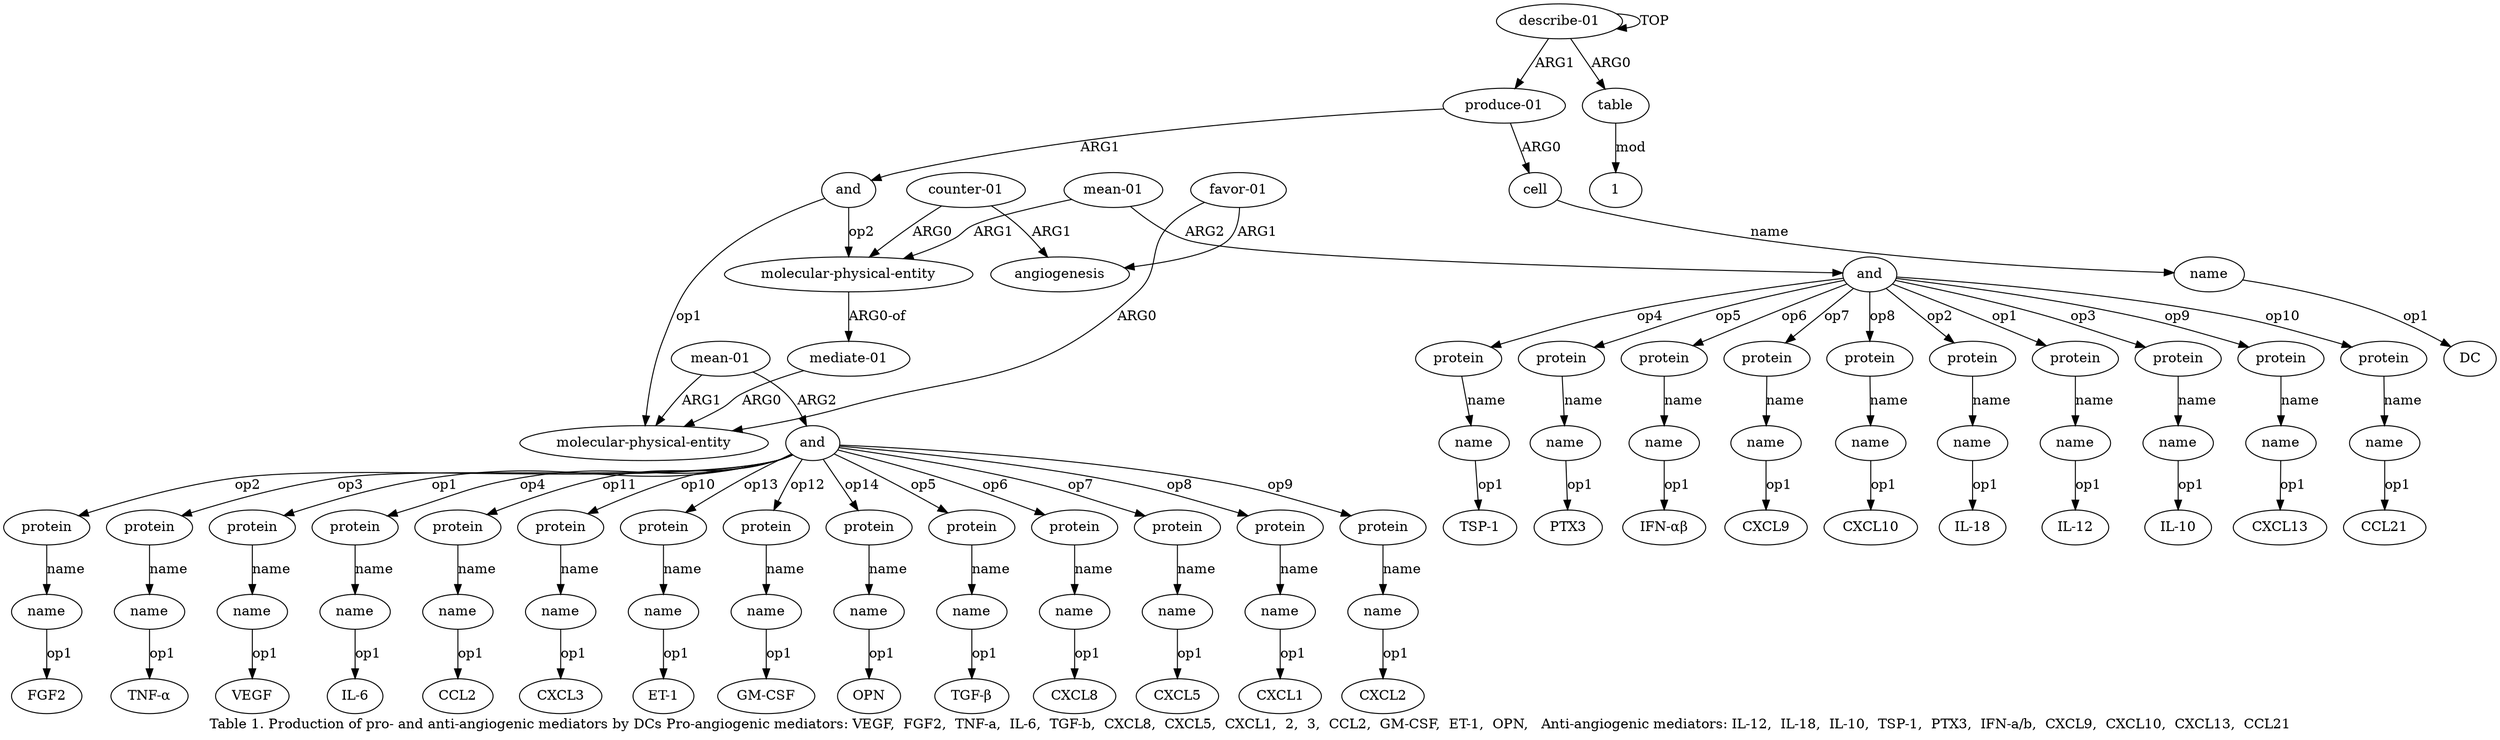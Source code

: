 digraph  {
	graph [label="Table 1. Production of pro- and anti-angiogenic mediators by DCs Pro-angiogenic mediators: VEGF,  FGF2,  TNF-a,  IL-6,  TGF-b,  \
CXCL8,  CXCL5,  CXCL1,  2,  3,  CCL2,  GM-CSF,  ET-1,  OPN,   Anti-angiogenic mediators: IL-12,  IL-18,  IL-10,  TSP-1,  PTX3,  \
IFN-a/b,  CXCL9,  CXCL10,  CXCL13,  CCL21"];
	node [label="\N"];
	"a4 DC"	 [color=black,
		gold_ind=-1,
		gold_label=DC,
		label=DC,
		test_ind=-1,
		test_label=DC];
	"a49 IL-10"	 [color=black,
		gold_ind=-1,
		gold_label="IL-10",
		label="IL-10",
		test_ind=-1,
		test_label="IL-10"];
	"a47 IL-18"	 [color=black,
		gold_ind=-1,
		gold_label="IL-18",
		label="IL-18",
		test_ind=-1,
		test_label="IL-18"];
	"a1 1"	 [color=black,
		gold_ind=-1,
		gold_label=1,
		label=1,
		test_ind=-1,
		test_label=1];
	"a21 TGF-β"	 [color=black,
		gold_ind=-1,
		gold_label="TGF-β",
		label="TGF-β",
		test_ind=-1,
		test_label="TGF-β"];
	"a51 TSP-1"	 [color=black,
		gold_ind=-1,
		gold_label="TSP-1",
		label="TSP-1",
		test_ind=-1,
		test_label="TSP-1"];
	"a25 CXCL5"	 [color=black,
		gold_ind=-1,
		gold_label=CXCL5,
		label=CXCL5,
		test_ind=-1,
		test_label=CXCL5];
	"a35 GM-CSF"	 [color=black,
		gold_ind=-1,
		gold_label="GM-CSF",
		label="GM-CSF",
		test_ind=-1,
		test_label="GM-CSF"];
	a60	 [color=black,
		gold_ind=60,
		gold_label=protein,
		label=protein,
		test_ind=60,
		test_label=protein];
	a61	 [color=black,
		gold_ind=61,
		gold_label=name,
		label=name,
		test_ind=61,
		test_label=name];
	a60 -> a61 [key=0,
	color=black,
	gold_label=name,
	label=name,
	test_label=name];
"a61 CXCL13" [color=black,
	gold_ind=-1,
	gold_label=CXCL13,
	label=CXCL13,
	test_ind=-1,
	test_label=CXCL13];
a61 -> "a61 CXCL13" [key=0,
color=black,
gold_label=op1,
label=op1,
test_label=op1];
a62 [color=black,
gold_ind=62,
gold_label=protein,
label=protein,
test_ind=62,
test_label=protein];
a63 [color=black,
gold_ind=63,
gold_label=name,
label=name,
test_ind=63,
test_label=name];
a62 -> a63 [key=0,
color=black,
gold_label=name,
label=name,
test_label=name];
"a63 CCL21" [color=black,
gold_ind=-1,
gold_label=CCL21,
label=CCL21,
test_ind=-1,
test_label=CCL21];
a63 -> "a63 CCL21" [key=0,
color=black,
gold_label=op1,
label=op1,
test_label=op1];
"a27 CXCL1" [color=black,
gold_ind=-1,
gold_label=CXCL1,
label=CXCL1,
test_ind=-1,
test_label=CXCL1];
"a53 PTX3" [color=black,
gold_ind=-1,
gold_label=PTX3,
label=PTX3,
test_ind=-1,
test_label=PTX3];
"a55 IFN-αβ" [color=black,
gold_ind=-1,
gold_label="IFN-αβ",
label="IFN-αβ",
test_ind=-1,
test_label="IFN-αβ"];
"a57 CXCL9" [color=black,
gold_ind=-1,
gold_label=CXCL9,
label=CXCL9,
test_ind=-1,
test_label=CXCL9];
"a37 ET-1" [color=black,
gold_ind=-1,
gold_label="ET-1",
label="ET-1",
test_ind=-1,
test_label="ET-1"];
"a39 OPN" [color=black,
gold_ind=-1,
gold_label=OPN,
label=OPN,
test_ind=-1,
test_label=OPN];
"a15 FGF2" [color=black,
gold_ind=-1,
gold_label=FGF2,
label=FGF2,
test_ind=-1,
test_label=FGF2];
"a19 IL-6" [color=black,
gold_ind=-1,
gold_label="IL-6",
label="IL-6",
test_ind=-1,
test_label="IL-6"];
"a23 CXCL8" [color=black,
gold_ind=-1,
gold_label=CXCL8,
label=CXCL8,
test_ind=-1,
test_label=CXCL8];
a51 [color=black,
gold_ind=51,
gold_label=name,
label=name,
test_ind=51,
test_label=name];
a51 -> "a51 TSP-1" [key=0,
color=black,
gold_label=op1,
label=op1,
test_label=op1];
"a45 IL-12" [color=black,
gold_ind=-1,
gold_label="IL-12",
label="IL-12",
test_ind=-1,
test_label="IL-12"];
a50 [color=black,
gold_ind=50,
gold_label=protein,
label=protein,
test_ind=50,
test_label=protein];
a50 -> a51 [key=0,
color=black,
gold_label=name,
label=name,
test_label=name];
a53 [color=black,
gold_ind=53,
gold_label=name,
label=name,
test_ind=53,
test_label=name];
a53 -> "a53 PTX3" [key=0,
color=black,
gold_label=op1,
label=op1,
test_label=op1];
a52 [color=black,
gold_ind=52,
gold_label=protein,
label=protein,
test_ind=52,
test_label=protein];
a52 -> a53 [key=0,
color=black,
gold_label=name,
label=name,
test_label=name];
a55 [color=black,
gold_ind=55,
gold_label=name,
label=name,
test_ind=55,
test_label=name];
a55 -> "a55 IFN-αβ" [key=0,
color=black,
gold_label=op1,
label=op1,
test_label=op1];
a54 [color=black,
gold_ind=54,
gold_label=protein,
label=protein,
test_ind=54,
test_label=protein];
a54 -> a55 [key=0,
color=black,
gold_label=name,
label=name,
test_label=name];
a57 [color=black,
gold_ind=57,
gold_label=name,
label=name,
test_ind=57,
test_label=name];
a57 -> "a57 CXCL9" [key=0,
color=black,
gold_label=op1,
label=op1,
test_label=op1];
a56 [color=black,
gold_ind=56,
gold_label=protein,
label=protein,
test_ind=56,
test_label=protein];
a56 -> a57 [key=0,
color=black,
gold_label=name,
label=name,
test_label=name];
a59 [color=black,
gold_ind=59,
gold_label=name,
label=name,
test_ind=59,
test_label=name];
"a59 CXCL10" [color=black,
gold_ind=-1,
gold_label=CXCL10,
label=CXCL10,
test_ind=-1,
test_label=CXCL10];
a59 -> "a59 CXCL10" [key=0,
color=black,
gold_label=op1,
label=op1,
test_label=op1];
a58 [color=black,
gold_ind=58,
gold_label=protein,
label=protein,
test_ind=58,
test_label=protein];
a58 -> a59 [key=0,
color=black,
gold_label=name,
label=name,
test_label=name];
"a13 VEGF" [color=black,
gold_ind=-1,
gold_label=VEGF,
label=VEGF,
test_ind=-1,
test_label=VEGF];
a33 [color=black,
gold_ind=33,
gold_label=name,
label=name,
test_ind=33,
test_label=name];
"a33 CCL2" [color=black,
gold_ind=-1,
gold_label=CCL2,
label=CCL2,
test_ind=-1,
test_label=CCL2];
a33 -> "a33 CCL2" [key=0,
color=black,
gold_label=op1,
label=op1,
test_label=op1];
a32 [color=black,
gold_ind=32,
gold_label=protein,
label=protein,
test_ind=32,
test_label=protein];
a32 -> a33 [key=0,
color=black,
gold_label=name,
label=name,
test_label=name];
a31 [color=black,
gold_ind=31,
gold_label=name,
label=name,
test_ind=31,
test_label=name];
"a31 CXCL3" [color=black,
gold_ind=-1,
gold_label=CXCL3,
label=CXCL3,
test_ind=-1,
test_label=CXCL3];
a31 -> "a31 CXCL3" [key=0,
color=black,
gold_label=op1,
label=op1,
test_label=op1];
a30 [color=black,
gold_ind=30,
gold_label=protein,
label=protein,
test_ind=30,
test_label=protein];
a30 -> a31 [key=0,
color=black,
gold_label=name,
label=name,
test_label=name];
a37 [color=black,
gold_ind=37,
gold_label=name,
label=name,
test_ind=37,
test_label=name];
a37 -> "a37 ET-1" [key=0,
color=black,
gold_label=op1,
label=op1,
test_label=op1];
a36 [color=black,
gold_ind=36,
gold_label=protein,
label=protein,
test_ind=36,
test_label=protein];
a36 -> a37 [key=0,
color=black,
gold_label=name,
label=name,
test_label=name];
"a17 TNF-α" [color=black,
gold_ind=-1,
gold_label="TNF-α",
label="TNF-α",
test_ind=-1,
test_label="TNF-α"];
a34 [color=black,
gold_ind=34,
gold_label=protein,
label=protein,
test_ind=34,
test_label=protein];
a35 [color=black,
gold_ind=35,
gold_label=name,
label=name,
test_ind=35,
test_label=name];
a34 -> a35 [key=0,
color=black,
gold_label=name,
label=name,
test_label=name];
a39 [color=black,
gold_ind=39,
gold_label=name,
label=name,
test_ind=39,
test_label=name];
a39 -> "a39 OPN" [key=0,
color=black,
gold_label=op1,
label=op1,
test_label=op1];
a38 [color=black,
gold_ind=38,
gold_label=protein,
label=protein,
test_ind=38,
test_label=protein];
a38 -> a39 [key=0,
color=black,
gold_label=name,
label=name,
test_label=name];
a46 [color=black,
gold_ind=46,
gold_label=protein,
label=protein,
test_ind=46,
test_label=protein];
a47 [color=black,
gold_ind=47,
gold_label=name,
label=name,
test_ind=47,
test_label=name];
a46 -> a47 [key=0,
color=black,
gold_label=name,
label=name,
test_label=name];
a47 -> "a47 IL-18" [key=0,
color=black,
gold_label=op1,
label=op1,
test_label=op1];
a44 [color=black,
gold_ind=44,
gold_label=protein,
label=protein,
test_ind=44,
test_label=protein];
a45 [color=black,
gold_ind=45,
gold_label=name,
label=name,
test_ind=45,
test_label=name];
a44 -> a45 [key=0,
color=black,
gold_label=name,
label=name,
test_label=name];
a45 -> "a45 IL-12" [key=0,
color=black,
gold_label=op1,
label=op1,
test_label=op1];
a42 [color=black,
gold_ind=42,
gold_label="mean-01",
label="mean-01",
test_ind=42,
test_label="mean-01"];
a43 [color=black,
gold_ind=43,
gold_label=and,
label=and,
test_ind=43,
test_label=and];
a42 -> a43 [key=0,
color=black,
gold_label=ARG2,
label=ARG2,
test_label=ARG2];
a40 [color=black,
gold_ind=40,
gold_label="molecular-physical-entity",
label="molecular-physical-entity",
test_ind=40,
test_label="molecular-physical-entity"];
a42 -> a40 [key=0,
color=black,
gold_label=ARG1,
label=ARG1,
test_label=ARG1];
a43 -> a60 [key=0,
color=black,
gold_label=op9,
label=op9,
test_label=op9];
a43 -> a62 [key=0,
color=black,
gold_label=op10,
label=op10,
test_label=op10];
a43 -> a50 [key=0,
color=black,
gold_label=op4,
label=op4,
test_label=op4];
a43 -> a52 [key=0,
color=black,
gold_label=op5,
label=op5,
test_label=op5];
a43 -> a54 [key=0,
color=black,
gold_label=op6,
label=op6,
test_label=op6];
a43 -> a56 [key=0,
color=black,
gold_label=op7,
label=op7,
test_label=op7];
a43 -> a58 [key=0,
color=black,
gold_label=op8,
label=op8,
test_label=op8];
a43 -> a46 [key=0,
color=black,
gold_label=op2,
label=op2,
test_label=op2];
a43 -> a44 [key=0,
color=black,
gold_label=op1,
label=op1,
test_label=op1];
a48 [color=black,
gold_ind=48,
gold_label=protein,
label=protein,
test_ind=48,
test_label=protein];
a43 -> a48 [key=0,
color=black,
gold_label=op3,
label=op3,
test_label=op3];
a7 [color=black,
gold_ind=7,
gold_label="mediate-01",
label="mediate-01",
test_ind=7,
test_label="mediate-01"];
a40 -> a7 [key=0,
color=black,
gold_label="ARG0-of",
label="ARG0-of",
test_label="ARG0-of"];
a41 [color=black,
gold_ind=41,
gold_label="counter-01",
label="counter-01",
test_ind=41,
test_label="counter-01"];
a41 -> a40 [key=0,
color=black,
gold_label=ARG0,
label=ARG0,
test_label=ARG0];
a9 [color=black,
gold_ind=9,
gold_label=angiogenesis,
label=angiogenesis,
test_ind=9,
test_label=angiogenesis];
a41 -> a9 [key=0,
color=black,
gold_label=ARG1,
label=ARG1,
test_label=ARG1];
"a29 CXCL2" [color=black,
gold_ind=-1,
gold_label=CXCL2,
label=CXCL2,
test_ind=-1,
test_label=CXCL2];
a49 [color=black,
gold_ind=49,
gold_label=name,
label=name,
test_ind=49,
test_label=name];
a48 -> a49 [key=0,
color=black,
gold_label=name,
label=name,
test_label=name];
a49 -> "a49 IL-10" [key=0,
color=black,
gold_label=op1,
label=op1,
test_label=op1];
a20 [color=black,
gold_ind=20,
gold_label=protein,
label=protein,
test_ind=20,
test_label=protein];
a21 [color=black,
gold_ind=21,
gold_label=name,
label=name,
test_ind=21,
test_label=name];
a20 -> a21 [key=0,
color=black,
gold_label=name,
label=name,
test_label=name];
a21 -> "a21 TGF-β" [key=0,
color=black,
gold_label=op1,
label=op1,
test_label=op1];
a22 [color=black,
gold_ind=22,
gold_label=protein,
label=protein,
test_ind=22,
test_label=protein];
a23 [color=black,
gold_ind=23,
gold_label=name,
label=name,
test_ind=23,
test_label=name];
a22 -> a23 [key=0,
color=black,
gold_label=name,
label=name,
test_label=name];
a23 -> "a23 CXCL8" [key=0,
color=black,
gold_label=op1,
label=op1,
test_label=op1];
a24 [color=black,
gold_ind=24,
gold_label=protein,
label=protein,
test_ind=24,
test_label=protein];
a25 [color=black,
gold_ind=25,
gold_label=name,
label=name,
test_ind=25,
test_label=name];
a24 -> a25 [key=0,
color=black,
gold_label=name,
label=name,
test_label=name];
a25 -> "a25 CXCL5" [key=0,
color=black,
gold_label=op1,
label=op1,
test_label=op1];
a26 [color=black,
gold_ind=26,
gold_label=protein,
label=protein,
test_ind=26,
test_label=protein];
a27 [color=black,
gold_ind=27,
gold_label=name,
label=name,
test_ind=27,
test_label=name];
a26 -> a27 [key=0,
color=black,
gold_label=name,
label=name,
test_label=name];
a27 -> "a27 CXCL1" [key=0,
color=black,
gold_label=op1,
label=op1,
test_label=op1];
a28 [color=black,
gold_ind=28,
gold_label=protein,
label=protein,
test_ind=28,
test_label=protein];
a29 [color=black,
gold_ind=29,
gold_label=name,
label=name,
test_ind=29,
test_label=name];
a28 -> a29 [key=0,
color=black,
gold_label=name,
label=name,
test_label=name];
a29 -> "a29 CXCL2" [key=0,
color=black,
gold_label=op1,
label=op1,
test_label=op1];
a35 -> "a35 GM-CSF" [key=0,
color=black,
gold_label=op1,
label=op1,
test_label=op1];
a15 [color=black,
gold_ind=15,
gold_label=name,
label=name,
test_ind=15,
test_label=name];
a15 -> "a15 FGF2" [key=0,
color=black,
gold_label=op1,
label=op1,
test_label=op1];
a14 [color=black,
gold_ind=14,
gold_label=protein,
label=protein,
test_ind=14,
test_label=protein];
a14 -> a15 [key=0,
color=black,
gold_label=name,
label=name,
test_label=name];
a17 [color=black,
gold_ind=17,
gold_label=name,
label=name,
test_ind=17,
test_label=name];
a17 -> "a17 TNF-α" [key=0,
color=black,
gold_label=op1,
label=op1,
test_label=op1];
a16 [color=black,
gold_ind=16,
gold_label=protein,
label=protein,
test_ind=16,
test_label=protein];
a16 -> a17 [key=0,
color=black,
gold_label=name,
label=name,
test_label=name];
a11 [color=black,
gold_ind=11,
gold_label=and,
label=and,
test_ind=11,
test_label=and];
a11 -> a32 [key=0,
color=black,
gold_label=op11,
label=op11,
test_label=op11];
a11 -> a30 [key=0,
color=black,
gold_label=op10,
label=op10,
test_label=op10];
a11 -> a36 [key=0,
color=black,
gold_label=op13,
label=op13,
test_label=op13];
a11 -> a34 [key=0,
color=black,
gold_label=op12,
label=op12,
test_label=op12];
a11 -> a38 [key=0,
color=black,
gold_label=op14,
label=op14,
test_label=op14];
a11 -> a20 [key=0,
color=black,
gold_label=op5,
label=op5,
test_label=op5];
a11 -> a22 [key=0,
color=black,
gold_label=op6,
label=op6,
test_label=op6];
a11 -> a24 [key=0,
color=black,
gold_label=op7,
label=op7,
test_label=op7];
a11 -> a26 [key=0,
color=black,
gold_label=op8,
label=op8,
test_label=op8];
a11 -> a28 [key=0,
color=black,
gold_label=op9,
label=op9,
test_label=op9];
a11 -> a14 [key=0,
color=black,
gold_label=op2,
label=op2,
test_label=op2];
a11 -> a16 [key=0,
color=black,
gold_label=op3,
label=op3,
test_label=op3];
a12 [color=black,
gold_ind=12,
gold_label=protein,
label=protein,
test_ind=12,
test_label=protein];
a11 -> a12 [key=0,
color=black,
gold_label=op1,
label=op1,
test_label=op1];
a18 [color=black,
gold_ind=18,
gold_label=protein,
label=protein,
test_ind=18,
test_label=protein];
a11 -> a18 [key=0,
color=black,
gold_label=op4,
label=op4,
test_label=op4];
a10 [color=black,
gold_ind=10,
gold_label="mean-01",
label="mean-01",
test_ind=10,
test_label="mean-01"];
a10 -> a11 [key=0,
color=black,
gold_label=ARG2,
label=ARG2,
test_label=ARG2];
a6 [color=black,
gold_ind=6,
gold_label="molecular-physical-entity",
label="molecular-physical-entity",
test_ind=6,
test_label="molecular-physical-entity"];
a10 -> a6 [key=0,
color=black,
gold_label=ARG1,
label=ARG1,
test_label=ARG1];
a13 [color=black,
gold_ind=13,
gold_label=name,
label=name,
test_ind=13,
test_label=name];
a13 -> "a13 VEGF" [key=0,
color=black,
gold_label=op1,
label=op1,
test_label=op1];
a12 -> a13 [key=0,
color=black,
gold_label=name,
label=name,
test_label=name];
a19 [color=black,
gold_ind=19,
gold_label=name,
label=name,
test_ind=19,
test_label=name];
a19 -> "a19 IL-6" [key=0,
color=black,
gold_label=op1,
label=op1,
test_label=op1];
a18 -> a19 [key=0,
color=black,
gold_label=name,
label=name,
test_label=name];
a1 [color=black,
gold_ind=1,
gold_label=table,
label=table,
test_ind=1,
test_label=table];
a1 -> "a1 1" [key=0,
color=black,
gold_label=mod,
label=mod,
test_label=mod];
a0 [color=black,
gold_ind=0,
gold_label="describe-01",
label="describe-01",
test_ind=0,
test_label="describe-01"];
a0 -> a1 [key=0,
color=black,
gold_label=ARG0,
label=ARG0,
test_label=ARG0];
a0 -> a0 [key=0,
color=black,
gold_label=TOP,
label=TOP,
test_label=TOP];
a2 [color=black,
gold_ind=2,
gold_label="produce-01",
label="produce-01",
test_ind=2,
test_label="produce-01"];
a0 -> a2 [key=0,
color=black,
gold_label=ARG1,
label=ARG1,
test_label=ARG1];
a3 [color=black,
gold_ind=3,
gold_label=cell,
label=cell,
test_ind=3,
test_label=cell];
a4 [color=black,
gold_ind=4,
gold_label=name,
label=name,
test_ind=4,
test_label=name];
a3 -> a4 [key=0,
color=black,
gold_label=name,
label=name,
test_label=name];
a2 -> a3 [key=0,
color=black,
gold_label=ARG0,
label=ARG0,
test_label=ARG0];
a5 [color=black,
gold_ind=5,
gold_label=and,
label=and,
test_ind=5,
test_label=and];
a2 -> a5 [key=0,
color=black,
gold_label=ARG1,
label=ARG1,
test_label=ARG1];
a5 -> a40 [key=0,
color=black,
gold_label=op2,
label=op2,
test_label=op2];
a5 -> a6 [key=0,
color=black,
gold_label=op1,
label=op1,
test_label=op1];
a4 -> "a4 DC" [key=0,
color=black,
gold_label=op1,
label=op1,
test_label=op1];
a7 -> a6 [key=0,
color=black,
gold_label=ARG0,
label=ARG0,
test_label=ARG0];
a8 [color=black,
gold_ind=8,
gold_label="favor-01",
label="favor-01",
test_ind=8,
test_label="favor-01"];
a8 -> a6 [key=0,
color=black,
gold_label=ARG0,
label=ARG0,
test_label=ARG0];
a8 -> a9 [key=0,
color=black,
gold_label=ARG1,
label=ARG1,
test_label=ARG1];
}
